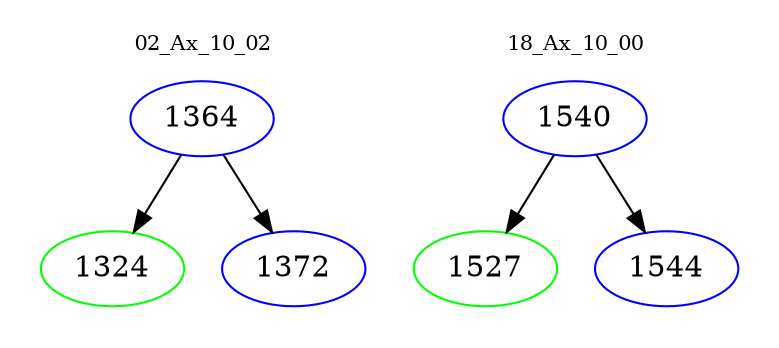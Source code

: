 digraph{
subgraph cluster_0 {
color = white
label = "02_Ax_10_02";
fontsize=10;
T0_1364 [label="1364", color="blue"]
T0_1364 -> T0_1324 [color="black"]
T0_1324 [label="1324", color="green"]
T0_1364 -> T0_1372 [color="black"]
T0_1372 [label="1372", color="blue"]
}
subgraph cluster_1 {
color = white
label = "18_Ax_10_00";
fontsize=10;
T1_1540 [label="1540", color="blue"]
T1_1540 -> T1_1527 [color="black"]
T1_1527 [label="1527", color="green"]
T1_1540 -> T1_1544 [color="black"]
T1_1544 [label="1544", color="blue"]
}
}
